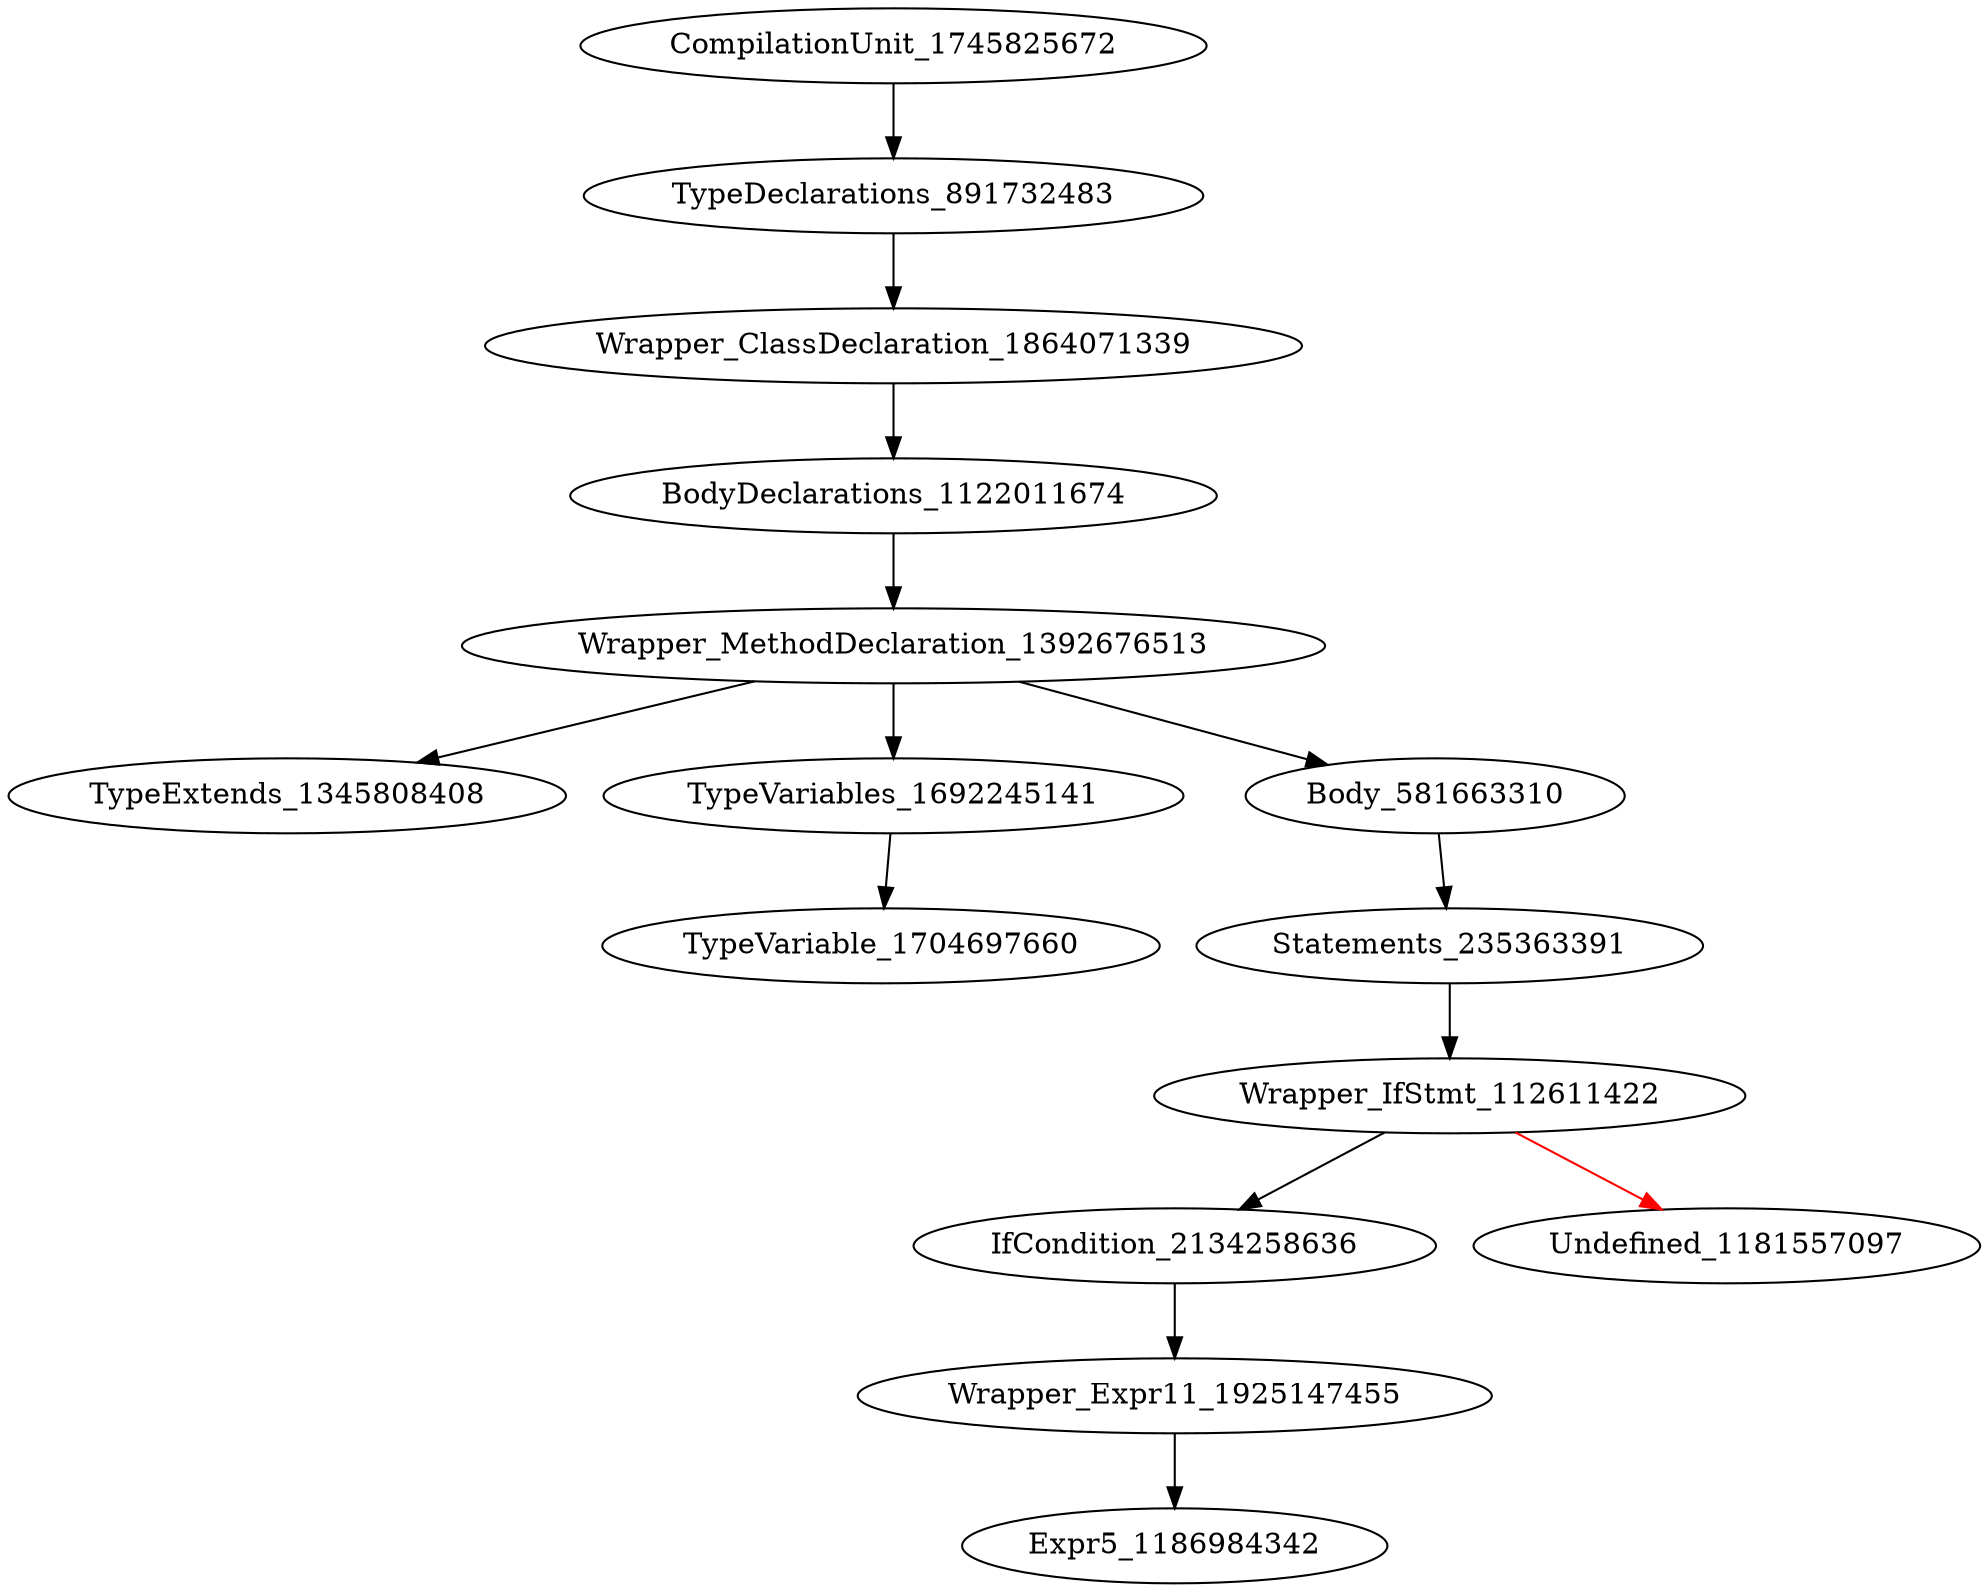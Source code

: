 digraph {
CompilationUnit_1745825672 -> TypeDeclarations_891732483
TypeDeclarations_891732483 -> Wrapper_ClassDeclaration_1864071339
Wrapper_ClassDeclaration_1864071339 -> BodyDeclarations_1122011674
BodyDeclarations_1122011674 -> Wrapper_MethodDeclaration_1392676513
Wrapper_MethodDeclaration_1392676513 -> TypeExtends_1345808408
Wrapper_MethodDeclaration_1392676513 -> TypeVariables_1692245141
Wrapper_MethodDeclaration_1392676513 -> Body_581663310
TypeVariables_1692245141 -> TypeVariable_1704697660
Body_581663310 -> Statements_235363391
Statements_235363391 -> Wrapper_IfStmt_112611422
Wrapper_IfStmt_112611422 -> IfCondition_2134258636
Wrapper_IfStmt_112611422 -> Undefined_1181557097 [color = red] 
IfCondition_2134258636 -> Wrapper_Expr11_1925147455
Wrapper_Expr11_1925147455 -> Expr5_1186984342
}